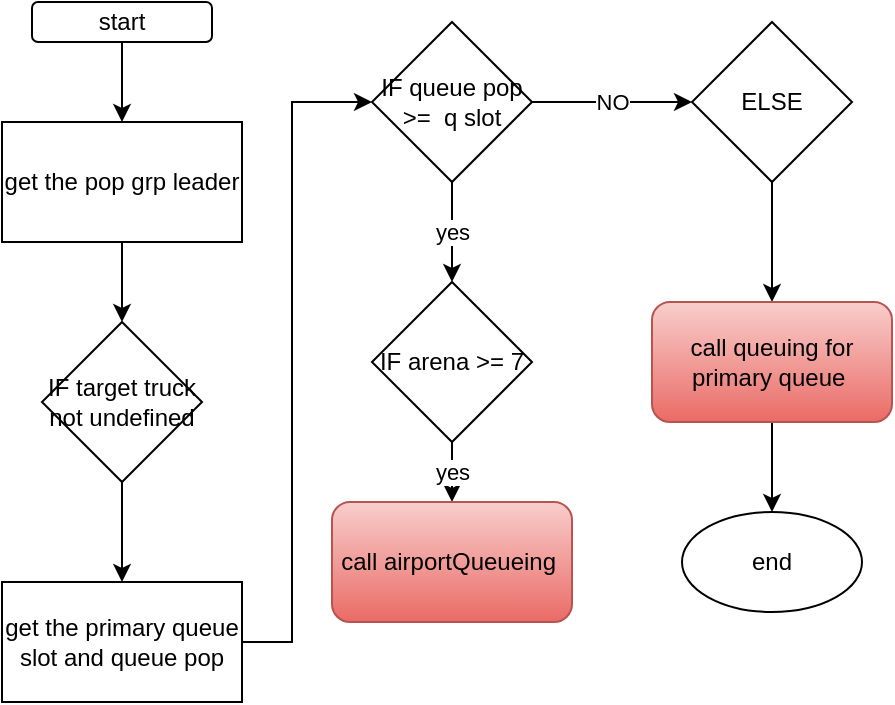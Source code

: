 <mxfile version="17.4.6" type="github">
  <diagram id="psGeP14kc1IUkHYdgIUR" name="Page-1">
    <mxGraphModel dx="1038" dy="579" grid="1" gridSize="10" guides="1" tooltips="1" connect="1" arrows="1" fold="1" page="1" pageScale="1" pageWidth="850" pageHeight="1100" math="0" shadow="0">
      <root>
        <mxCell id="0" />
        <mxCell id="1" parent="0" />
        <mxCell id="JzpPmLVhMbZYnu-l_976-4" value="" style="edgeStyle=orthogonalEdgeStyle;rounded=0;orthogonalLoop=1;jettySize=auto;html=1;" edge="1" parent="1" source="JzpPmLVhMbZYnu-l_976-1" target="JzpPmLVhMbZYnu-l_976-2">
          <mxGeometry relative="1" as="geometry" />
        </mxCell>
        <mxCell id="JzpPmLVhMbZYnu-l_976-1" value="start" style="rounded=1;whiteSpace=wrap;html=1;" vertex="1" parent="1">
          <mxGeometry x="80" y="30" width="90" height="20" as="geometry" />
        </mxCell>
        <mxCell id="JzpPmLVhMbZYnu-l_976-6" value="" style="edgeStyle=orthogonalEdgeStyle;rounded=0;orthogonalLoop=1;jettySize=auto;html=1;" edge="1" parent="1" source="JzpPmLVhMbZYnu-l_976-2" target="JzpPmLVhMbZYnu-l_976-5">
          <mxGeometry relative="1" as="geometry" />
        </mxCell>
        <mxCell id="JzpPmLVhMbZYnu-l_976-2" value="get the pop grp leader" style="rounded=0;whiteSpace=wrap;html=1;" vertex="1" parent="1">
          <mxGeometry x="65" y="90" width="120" height="60" as="geometry" />
        </mxCell>
        <mxCell id="JzpPmLVhMbZYnu-l_976-8" value="" style="edgeStyle=orthogonalEdgeStyle;rounded=0;orthogonalLoop=1;jettySize=auto;html=1;" edge="1" parent="1" source="JzpPmLVhMbZYnu-l_976-5" target="JzpPmLVhMbZYnu-l_976-7">
          <mxGeometry relative="1" as="geometry" />
        </mxCell>
        <mxCell id="JzpPmLVhMbZYnu-l_976-5" value="IF target truck not undefined" style="rhombus;whiteSpace=wrap;html=1;" vertex="1" parent="1">
          <mxGeometry x="85" y="190" width="80" height="80" as="geometry" />
        </mxCell>
        <mxCell id="JzpPmLVhMbZYnu-l_976-10" value="" style="edgeStyle=orthogonalEdgeStyle;rounded=0;orthogonalLoop=1;jettySize=auto;html=1;" edge="1" parent="1" source="JzpPmLVhMbZYnu-l_976-7" target="JzpPmLVhMbZYnu-l_976-9">
          <mxGeometry relative="1" as="geometry">
            <Array as="points">
              <mxPoint x="210" y="350" />
              <mxPoint x="210" y="80" />
            </Array>
          </mxGeometry>
        </mxCell>
        <mxCell id="JzpPmLVhMbZYnu-l_976-7" value="get the primary queue slot and queue pop" style="whiteSpace=wrap;html=1;" vertex="1" parent="1">
          <mxGeometry x="65" y="320" width="120" height="60" as="geometry" />
        </mxCell>
        <mxCell id="JzpPmLVhMbZYnu-l_976-12" value="yes" style="edgeStyle=orthogonalEdgeStyle;rounded=0;orthogonalLoop=1;jettySize=auto;html=1;" edge="1" parent="1" source="JzpPmLVhMbZYnu-l_976-9" target="JzpPmLVhMbZYnu-l_976-11">
          <mxGeometry relative="1" as="geometry">
            <Array as="points">
              <mxPoint x="290" y="150" />
              <mxPoint x="290" y="150" />
            </Array>
          </mxGeometry>
        </mxCell>
        <mxCell id="JzpPmLVhMbZYnu-l_976-18" value="NO" style="edgeStyle=orthogonalEdgeStyle;rounded=0;orthogonalLoop=1;jettySize=auto;html=1;" edge="1" parent="1" source="JzpPmLVhMbZYnu-l_976-9" target="JzpPmLVhMbZYnu-l_976-17">
          <mxGeometry relative="1" as="geometry">
            <Array as="points">
              <mxPoint x="360" y="80" />
              <mxPoint x="360" y="80" />
            </Array>
          </mxGeometry>
        </mxCell>
        <mxCell id="JzpPmLVhMbZYnu-l_976-9" value="IF queue pop &amp;gt;=&amp;nbsp; q slot" style="rhombus;whiteSpace=wrap;html=1;" vertex="1" parent="1">
          <mxGeometry x="250" y="40" width="80" height="80" as="geometry" />
        </mxCell>
        <mxCell id="JzpPmLVhMbZYnu-l_976-16" value="yes" style="edgeStyle=orthogonalEdgeStyle;rounded=0;orthogonalLoop=1;jettySize=auto;html=1;" edge="1" parent="1" source="JzpPmLVhMbZYnu-l_976-11" target="JzpPmLVhMbZYnu-l_976-15">
          <mxGeometry relative="1" as="geometry" />
        </mxCell>
        <mxCell id="JzpPmLVhMbZYnu-l_976-11" value="IF arena &amp;gt;= 7" style="rhombus;whiteSpace=wrap;html=1;" vertex="1" parent="1">
          <mxGeometry x="250" y="170" width="80" height="80" as="geometry" />
        </mxCell>
        <mxCell id="JzpPmLVhMbZYnu-l_976-15" value="call&amp;nbsp;airportQueueing&amp;nbsp;" style="rounded=1;whiteSpace=wrap;html=1;fillColor=#f8cecc;gradientColor=#ea6b66;strokeColor=#b85450;" vertex="1" parent="1">
          <mxGeometry x="230" y="280" width="120" height="60" as="geometry" />
        </mxCell>
        <mxCell id="JzpPmLVhMbZYnu-l_976-20" value="" style="edgeStyle=orthogonalEdgeStyle;rounded=0;orthogonalLoop=1;jettySize=auto;html=1;" edge="1" parent="1" source="JzpPmLVhMbZYnu-l_976-17" target="JzpPmLVhMbZYnu-l_976-19">
          <mxGeometry relative="1" as="geometry" />
        </mxCell>
        <mxCell id="JzpPmLVhMbZYnu-l_976-17" value="ELSE" style="rhombus;whiteSpace=wrap;html=1;" vertex="1" parent="1">
          <mxGeometry x="410" y="40" width="80" height="80" as="geometry" />
        </mxCell>
        <mxCell id="JzpPmLVhMbZYnu-l_976-22" value="" style="edgeStyle=orthogonalEdgeStyle;rounded=0;orthogonalLoop=1;jettySize=auto;html=1;" edge="1" parent="1" source="JzpPmLVhMbZYnu-l_976-19" target="JzpPmLVhMbZYnu-l_976-21">
          <mxGeometry relative="1" as="geometry" />
        </mxCell>
        <mxCell id="JzpPmLVhMbZYnu-l_976-19" value="call&amp;nbsp;queuing for primary queue&amp;nbsp;" style="rounded=1;whiteSpace=wrap;html=1;fillColor=#f8cecc;gradientColor=#ea6b66;strokeColor=#b85450;" vertex="1" parent="1">
          <mxGeometry x="390" y="180" width="120" height="60" as="geometry" />
        </mxCell>
        <mxCell id="JzpPmLVhMbZYnu-l_976-21" value="end" style="ellipse;whiteSpace=wrap;html=1;" vertex="1" parent="1">
          <mxGeometry x="405" y="285" width="90" height="50" as="geometry" />
        </mxCell>
      </root>
    </mxGraphModel>
  </diagram>
</mxfile>
